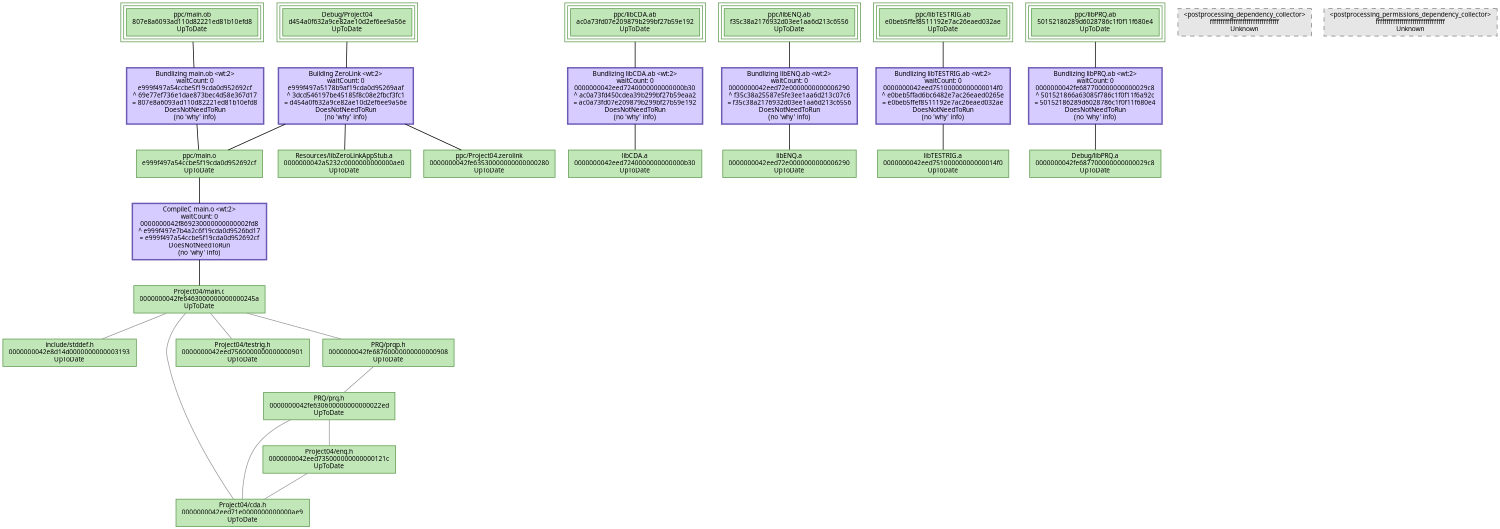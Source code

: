 digraph Project04 {
   size = "10.000000,8.500000";
   concentrate = false;

   node [ shape = box, style = filled, color = "0.3 0.5 0.6", fillcolor = "0.3 0.2 0.9", fontname = "Monaco", fontsize = "9" ];
   n00001 [ label = "Debug/Project04\nd454a0f632a9ce82ae10d2ef6ee9a56e\nUpToDate", peripheries = 3 ];
   n00002 [ label = "ppc/main.o\ne999f497a54ccbe5f19cda0d952692cf\nUpToDate" ];
   n00003 [ label = "Project04/main.c\n0000000042fe6463000000000000245a\nUpToDate" ];
   n00004 [ label = "ppc/main.ob\n807e8a6093ad110d82221ed81b10efd8\nUpToDate", peripheries = 3 ];
   n00005 [ label = "Resources/libZeroLinkAppStub.a\n0000000042a5232c0000000000000ae0\nUpToDate" ];
   n00006 [ label = "ppc/libCDA.ab\nac0a73fd07e209879b299bf27b59e192\nUpToDate", peripheries = 3 ];
   n00007 [ label = "libCDA.a\n0000000042eed7240000000000000b30\nUpToDate" ];
   n00008 [ label = "ppc/libENQ.ab\nf35c38a2176932d03ee1aa6d213c6556\nUpToDate", peripheries = 3 ];
   n00009 [ label = "libENQ.a\n0000000042eed72e0000000000006290\nUpToDate" ];
   n00010 [ label = "ppc/libTESTRIG.ab\ne0beb5ffef8511192e7ac26eaed032ae\nUpToDate", peripheries = 3 ];
   n00011 [ label = "libTESTRIG.a\n0000000042eed75100000000000014f0\nUpToDate" ];
   n00012 [ label = "ppc/libPRQ.ab\n50152186289d6028786c1f0f11f680e4\nUpToDate", peripheries = 3 ];
   n00013 [ label = "Debug/libPRQ.a\n0000000042fe687700000000000029c8\nUpToDate" ];
   n00014 [ label = "ppc/Project04.zerolink\n0000000042fe63530000000000000280\nUpToDate" ];
   n00015 [ label = "<postprocessing_dependency_collector>\nffffffffffffffffffffffffffffffff\nUnknown", color = "0.0 0.0 0.5", fillcolor = "0.0 0.0 0.9", style = "filled,dashed" ];
   n00016 [ label = "<postprocessing_permissions_dependency_collector>\nffffffffffffffffffffffffffffffff\nUnknown", color = "0.0 0.0 0.5", fillcolor = "0.0 0.0 0.9", style = "filled,dashed" ];
   n00017 [ label = "include/stddef.h\n0000000042e8d14d0000000000003193\nUpToDate" ];
   n00018 [ label = "Project04/cda.h\n0000000042eed71e0000000000000ae9\nUpToDate" ];
   n00019 [ label = "Project04/testrig.h\n0000000042eed7560000000000000901\nUpToDate" ];
   n00020 [ label = "PRQ/prqp.h\n0000000042fe68760000000000000908\nUpToDate" ];
   n00021 [ label = "PRQ/prq.h\n0000000042fe630600000000000022ed\nUpToDate" ];
   n00022 [ label = "Project04/enq.h\n0000000042eed735000000000000121c\nUpToDate" ];

   node [ shape = box, style = "filled,bold", color = "0.7 0.5 0.7", fillcolor = "0.7 0.2 1.0", fontname = "Monaco", fontsize = "9" ];
   c00001 [ label = "CompileC main.o <wt:2>\nwaitCount: 0\n0000000042f869230000000000002fd8\n^ e999f497e7b4a2c6f19cda0d9526bd17\n= e999f497a54ccbe5f19cda0d952692cf\nDoesNotNeedToRun\n(no 'why' info)" ];
   c00002 [ label = "Bundlizing main.ob <wt:2>\nwaitCount: 0\ne999f497a54ccbe5f19cda0d952692cf\n^ 69e77ef736e1dae873bec4d58e367d17\n= 807e8a6093ad110d82221ed81b10efd8\nDoesNotNeedToRun\n(no 'why' info)" ];
   c00003 [ label = "Building ZeroLink <wt:2>\nwaitCount: 0\ne999f497a5178b9af19cda0d95269aaf\n^ 3dcd546197be45185f8c08e2fbcf3fc1\n= d454a0f632a9ce82ae10d2ef6ee9a56e\nDoesNotNeedToRun\n(no 'why' info)" ];
   c00004 [ label = "Bundlizing libCDA.ab <wt:2>\nwaitCount: 0\n0000000042eed7240000000000000b30\n^ ac0a73fd450cdea39b299bf27b59eaa2\n= ac0a73fd07e209879b299bf27b59e192\nDoesNotNeedToRun\n(no 'why' info)" ];
   c00005 [ label = "Bundlizing libENQ.ab <wt:2>\nwaitCount: 0\n0000000042eed72e0000000000006290\n^ f35c38a25587e5fe3ee1aa6d213c07c6\n= f35c38a2176932d03ee1aa6d213c6556\nDoesNotNeedToRun\n(no 'why' info)" ];
   c00006 [ label = "Bundlizing libTESTRIG.ab <wt:2>\nwaitCount: 0\n0000000042eed75100000000000014f0\n^ e0beb5ffad6bc6482e7ac26eaed0265e\n= e0beb5ffef8511192e7ac26eaed032ae\nDoesNotNeedToRun\n(no 'why' info)" ];
   c00007 [ label = "Bundlizing libPRQ.ab <wt:2>\nwaitCount: 0\n0000000042fe687700000000000029c8\n^ 501521866a63085f786c1f0f11f6a92c\n= 50152186289d6028786c1f0f11f680e4\nDoesNotNeedToRun\n(no 'why' info)" ];

   edge [ style = solid, color = black, arrowhead = none, arrowtail = normal ];
   n00001 -> { c00003 };
   n00002 -> { c00001 };
   n00004 -> { c00002 };
   n00006 -> { c00004 };
   n00008 -> { c00005 };
   n00010 -> { c00006 };
   n00012 -> { c00007 };
   c00001 -> { n00003 };
   c00002 -> { n00002 };
   c00003 -> { n00002 n00005 n00014 };
   c00004 -> { n00007 };
   c00005 -> { n00009 };
   c00006 -> { n00011 };
   c00007 -> { n00013 };

   edge [ style = solid, color = gray60, arrowhead = none, arrowtail = normal ];
   n00003 -> { n00017 n00018 n00019 n00020 };
   n00020 -> { n00021 };
   n00021 -> { n00022 n00018 };
   n00022 -> { n00018 };
}
